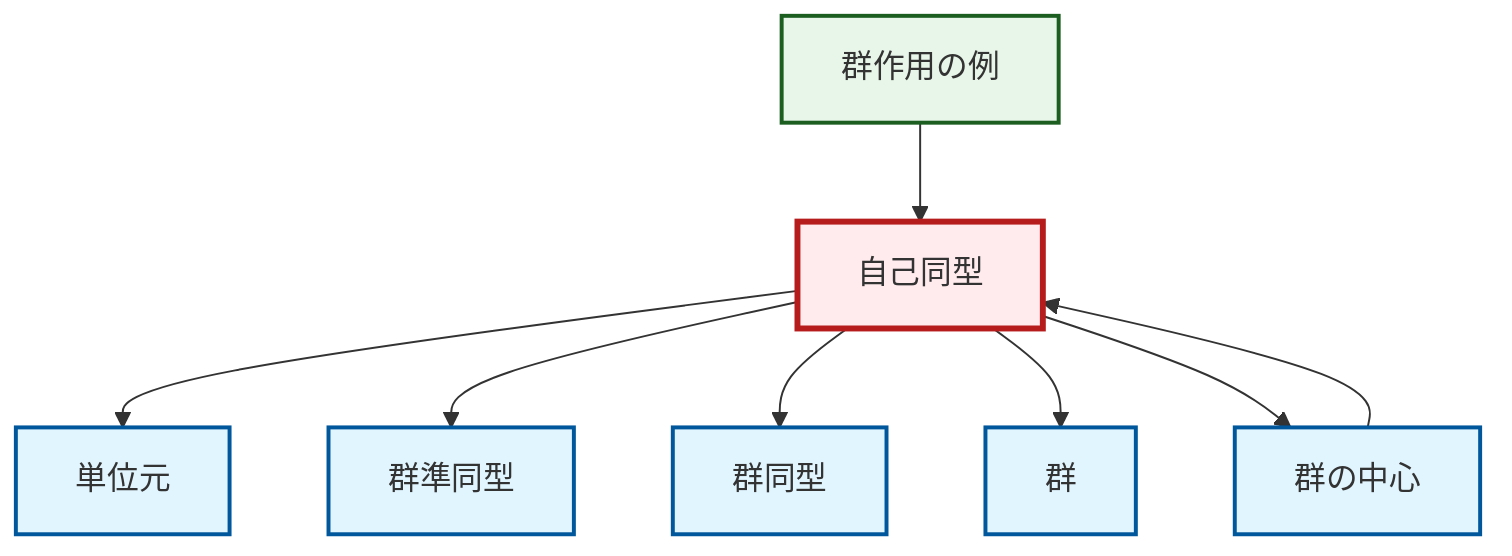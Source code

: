 graph TD
    classDef definition fill:#e1f5fe,stroke:#01579b,stroke-width:2px
    classDef theorem fill:#f3e5f5,stroke:#4a148c,stroke-width:2px
    classDef axiom fill:#fff3e0,stroke:#e65100,stroke-width:2px
    classDef example fill:#e8f5e9,stroke:#1b5e20,stroke-width:2px
    classDef current fill:#ffebee,stroke:#b71c1c,stroke-width:3px
    ex-group-action-examples["群作用の例"]:::example
    def-homomorphism["群準同型"]:::definition
    def-center-of-group["群の中心"]:::definition
    def-group["群"]:::definition
    def-isomorphism["群同型"]:::definition
    def-automorphism["自己同型"]:::definition
    def-identity-element["単位元"]:::definition
    def-automorphism --> def-identity-element
    def-automorphism --> def-homomorphism
    def-automorphism --> def-isomorphism
    ex-group-action-examples --> def-automorphism
    def-automorphism --> def-group
    def-automorphism --> def-center-of-group
    def-center-of-group --> def-automorphism
    class def-automorphism current